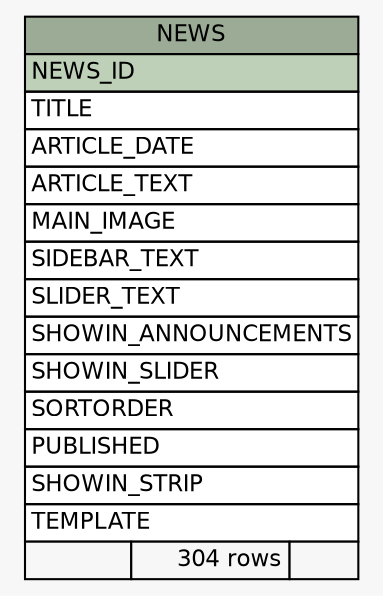 // dot 2.38.0 on Windows 10 10.0
// SchemaSpy rev Unknown
digraph "NEWS" {
  graph [
    rankdir="RL"
    bgcolor="#f7f7f7"
    nodesep="0.18"
    ranksep="0.46"
    fontname="Helvetica"
    fontsize="11"
  ];
  node [
    fontname="Helvetica"
    fontsize="11"
    shape="plaintext"
  ];
  edge [
    arrowsize="0.8"
  ];
  "NEWS" [
    label=<
    <TABLE BORDER="0" CELLBORDER="1" CELLSPACING="0" BGCOLOR="#ffffff">
      <TR><TD COLSPAN="3" BGCOLOR="#9bab96" ALIGN="CENTER">NEWS</TD></TR>
      <TR><TD PORT="NEWS_ID" COLSPAN="3" BGCOLOR="#bed1b8" ALIGN="LEFT">NEWS_ID</TD></TR>
      <TR><TD PORT="TITLE" COLSPAN="3" ALIGN="LEFT">TITLE</TD></TR>
      <TR><TD PORT="ARTICLE_DATE" COLSPAN="3" ALIGN="LEFT">ARTICLE_DATE</TD></TR>
      <TR><TD PORT="ARTICLE_TEXT" COLSPAN="3" ALIGN="LEFT">ARTICLE_TEXT</TD></TR>
      <TR><TD PORT="MAIN_IMAGE" COLSPAN="3" ALIGN="LEFT">MAIN_IMAGE</TD></TR>
      <TR><TD PORT="SIDEBAR_TEXT" COLSPAN="3" ALIGN="LEFT">SIDEBAR_TEXT</TD></TR>
      <TR><TD PORT="SLIDER_TEXT" COLSPAN="3" ALIGN="LEFT">SLIDER_TEXT</TD></TR>
      <TR><TD PORT="SHOWIN_ANNOUNCEMENTS" COLSPAN="3" ALIGN="LEFT">SHOWIN_ANNOUNCEMENTS</TD></TR>
      <TR><TD PORT="SHOWIN_SLIDER" COLSPAN="3" ALIGN="LEFT">SHOWIN_SLIDER</TD></TR>
      <TR><TD PORT="SORTORDER" COLSPAN="3" ALIGN="LEFT">SORTORDER</TD></TR>
      <TR><TD PORT="PUBLISHED" COLSPAN="3" ALIGN="LEFT">PUBLISHED</TD></TR>
      <TR><TD PORT="SHOWIN_STRIP" COLSPAN="3" ALIGN="LEFT">SHOWIN_STRIP</TD></TR>
      <TR><TD PORT="TEMPLATE" COLSPAN="3" ALIGN="LEFT">TEMPLATE</TD></TR>
      <TR><TD ALIGN="LEFT" BGCOLOR="#f7f7f7">  </TD><TD ALIGN="RIGHT" BGCOLOR="#f7f7f7">304 rows</TD><TD ALIGN="RIGHT" BGCOLOR="#f7f7f7">  </TD></TR>
    </TABLE>>
    URL="tables/NEWS.html"
    tooltip="NEWS"
  ];
}
